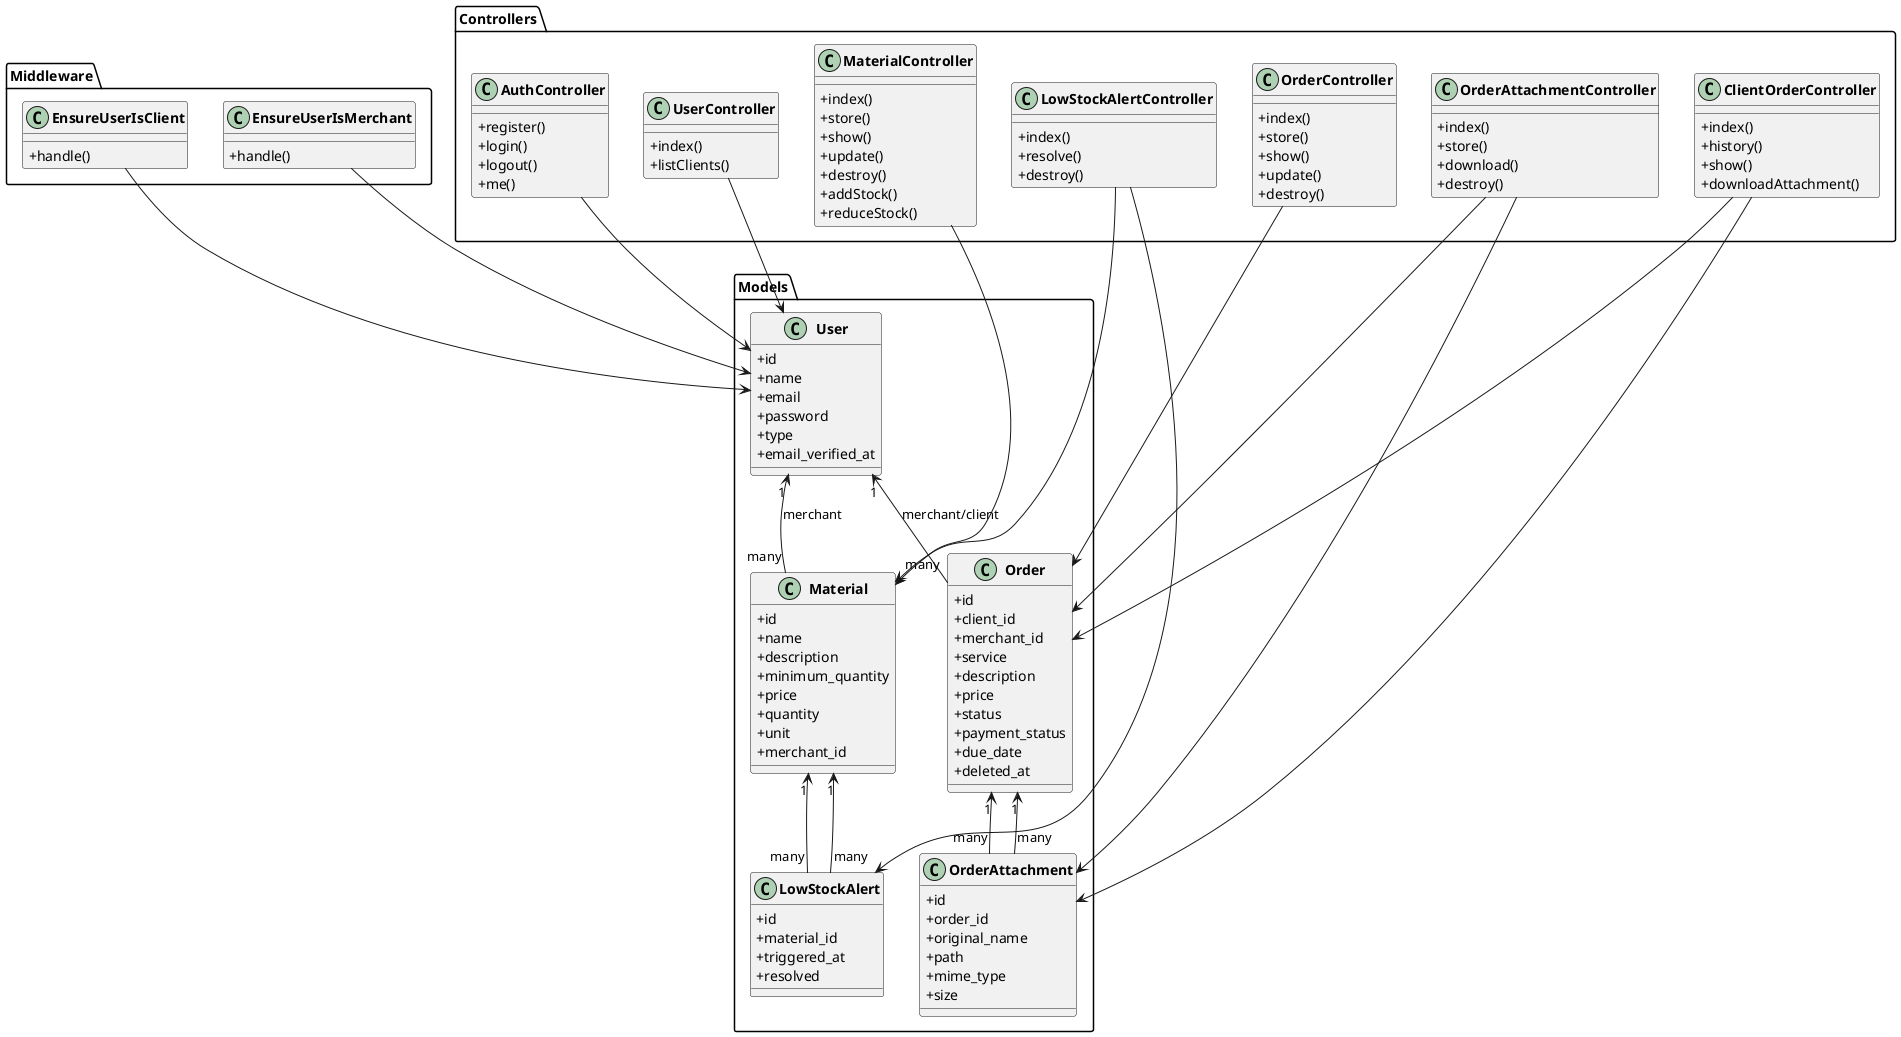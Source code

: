 @startuml
skinparam classAttributeIconSize 0
skinparam classFontStyle bold

' ==============================
'         Models
' ==============================
package "Models" {
  class User {
    +id
    +name
    +email
    +password
    +type
    +email_verified_at
  }

  class Order {
    +id
    +client_id
    +merchant_id
    +service
    +description
    +price
    +status
    +payment_status
    +due_date
    +deleted_at
  }

  class OrderAttachment {
    +id
    +order_id
    +original_name
    +path
    +mime_type
    +size
  }

  class Material {
    +id
    +name
    +description
    +minimum_quantity
    +price
    +quantity
    +unit
    +merchant_id
  }

  class LowStockAlert {
    +id
    +material_id
    +triggered_at
    +resolved
  }

  ' Relacionamentos
  User "1" <-- "many" Order : merchant/client
  User "1" <-- "many" Material : merchant

  Order "1" <-- "many" OrderAttachment
  Material "1" <-- "many" LowStockAlert
  OrderAttachment "many" --> "1" Order
  LowStockAlert "many" --> "1" Material
}


' ==============================
'         Controllers
' ==============================
package "Controllers" {

  class AuthController {
    +register()
    +login()
    +logout()
    +me()
  }

  class UserController {
    +index()
    +listClients()
  }

  class ClientOrderController {
    +index()
    +history()
    +show()
    +downloadAttachment()
  }

  class OrderController {
    +index()
    +store()
    +show()
    +update()
    +destroy()
  }

  class OrderAttachmentController {
    +index()
    +store()
    +download()
    +destroy()
  }

  class MaterialController {
    +index()
    +store()
    +show()
    +update()
    +destroy()
    +addStock()
    +reduceStock()
  }

  class LowStockAlertController {
    +index()
    +resolve()
    +destroy()
  }

  ' Controllers usam os Models
  AuthController --> User
  UserController --> User

  ClientOrderController --> Order
  ClientOrderController --> OrderAttachment

  OrderController --> Order
  OrderAttachmentController --> OrderAttachment
  OrderAttachmentController --> Order

  MaterialController --> Material
  LowStockAlertController --> LowStockAlert
  LowStockAlertController --> Material
}


' ==============================
'         Middleware
' ==============================
package "Middleware" {
  class EnsureUserIsClient {
    +handle()
  }

  class EnsureUserIsMerchant {
    +handle()
  }

  EnsureUserIsClient --> User
  EnsureUserIsMerchant --> User
}

@enduml
